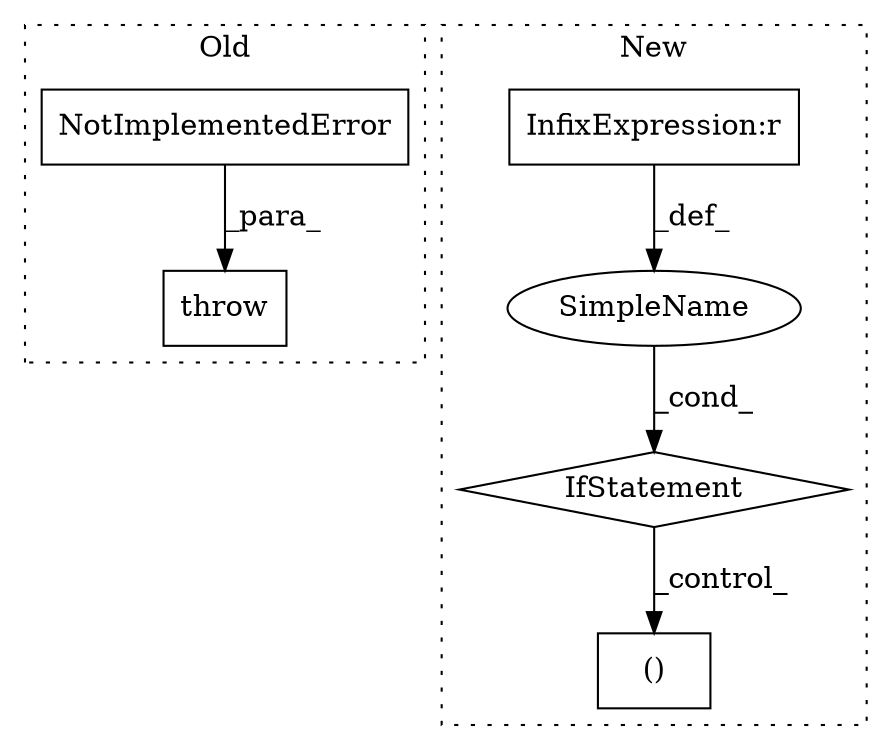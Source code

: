 digraph G {
subgraph cluster0 {
1 [label="NotImplementedError" a="32" s="435,504" l="20,1" shape="box"];
4 [label="throw" a="53" s="429" l="6" shape="box"];
label = "Old";
style="dotted";
}
subgraph cluster1 {
2 [label="()" a="106" s="695" l="25" shape="box"];
3 [label="IfStatement" a="25" s="581,603" l="4,2" shape="diamond"];
5 [label="SimpleName" a="42" s="" l="" shape="ellipse"];
6 [label="InfixExpression:r" a="27" s="599" l="3" shape="box"];
label = "New";
style="dotted";
}
1 -> 4 [label="_para_"];
3 -> 2 [label="_control_"];
5 -> 3 [label="_cond_"];
6 -> 5 [label="_def_"];
}